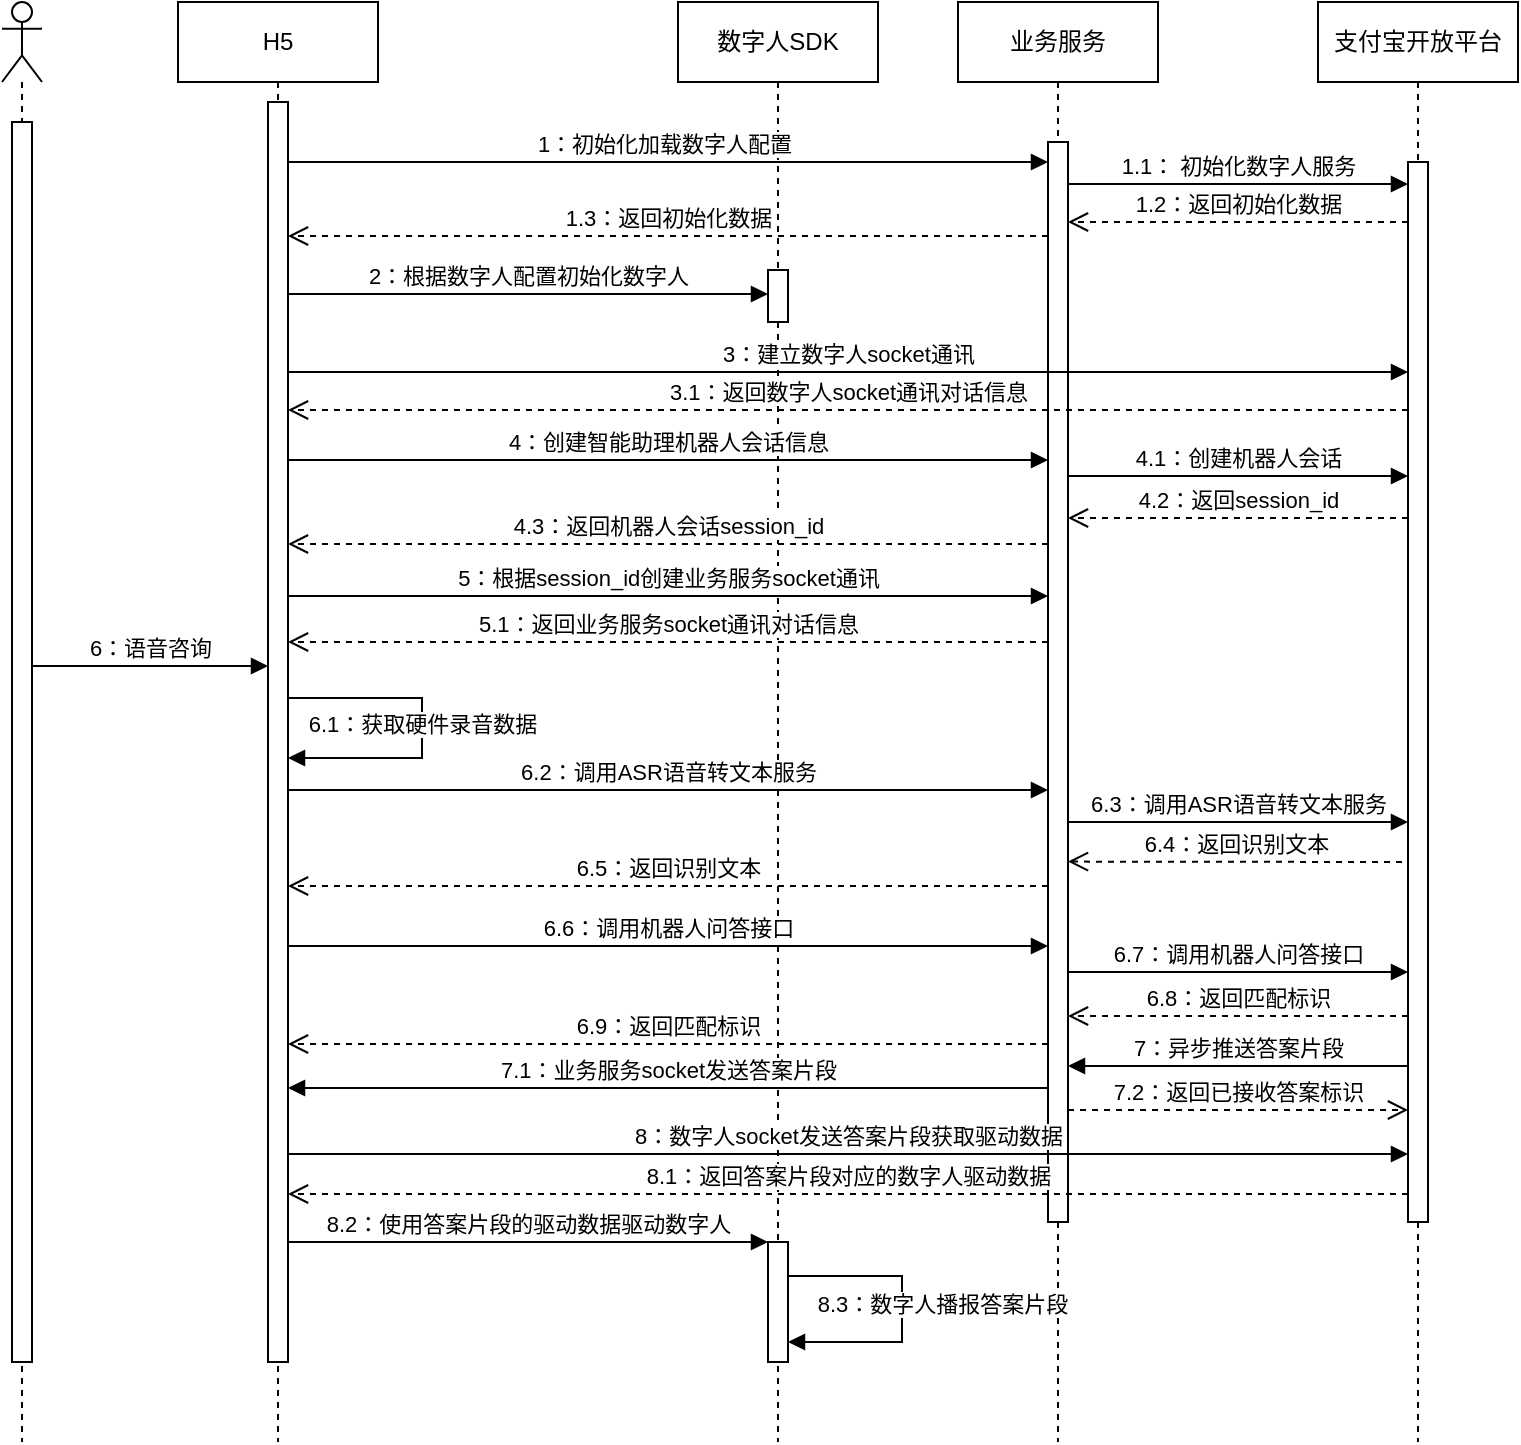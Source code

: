 <mxfile version="25.0.1">
  <diagram name="Page-1" id="2YBvvXClWsGukQMizWep">
    <mxGraphModel dx="1434" dy="746" grid="1" gridSize="10" guides="1" tooltips="1" connect="1" arrows="1" fold="1" page="1" pageScale="1" pageWidth="850" pageHeight="1100" math="0" shadow="0">
      <root>
        <mxCell id="0" />
        <mxCell id="1" parent="0" />
        <mxCell id="aM9ryv3xv72pqoxQDRHE-1" value="数字人SDK" style="shape=umlLifeline;perimeter=lifelinePerimeter;whiteSpace=wrap;html=1;container=0;dropTarget=0;collapsible=0;recursiveResize=0;outlineConnect=0;portConstraint=eastwest;newEdgeStyle={&quot;edgeStyle&quot;:&quot;elbowEdgeStyle&quot;,&quot;elbow&quot;:&quot;vertical&quot;,&quot;curved&quot;:0,&quot;rounded&quot;:0};" parent="1" vertex="1">
          <mxGeometry x="388" y="40" width="100" height="720" as="geometry" />
        </mxCell>
        <mxCell id="aM9ryv3xv72pqoxQDRHE-4" value="" style="html=1;points=[];perimeter=orthogonalPerimeter;outlineConnect=0;targetShapes=umlLifeline;portConstraint=eastwest;newEdgeStyle={&quot;edgeStyle&quot;:&quot;elbowEdgeStyle&quot;,&quot;elbow&quot;:&quot;vertical&quot;,&quot;curved&quot;:0,&quot;rounded&quot;:0};" parent="aM9ryv3xv72pqoxQDRHE-1" vertex="1">
          <mxGeometry x="45" y="134" width="10" height="26" as="geometry" />
        </mxCell>
        <mxCell id="aM9ryv3xv72pqoxQDRHE-5" value="业务服务" style="shape=umlLifeline;perimeter=lifelinePerimeter;whiteSpace=wrap;html=1;container=0;dropTarget=0;collapsible=0;recursiveResize=0;outlineConnect=0;portConstraint=eastwest;newEdgeStyle={&quot;edgeStyle&quot;:&quot;elbowEdgeStyle&quot;,&quot;elbow&quot;:&quot;vertical&quot;,&quot;curved&quot;:0,&quot;rounded&quot;:0};" parent="1" vertex="1">
          <mxGeometry x="528" y="40" width="100" height="720" as="geometry" />
        </mxCell>
        <mxCell id="aM9ryv3xv72pqoxQDRHE-6" value="" style="html=1;points=[];perimeter=orthogonalPerimeter;outlineConnect=0;targetShapes=umlLifeline;portConstraint=eastwest;newEdgeStyle={&quot;edgeStyle&quot;:&quot;elbowEdgeStyle&quot;,&quot;elbow&quot;:&quot;vertical&quot;,&quot;curved&quot;:0,&quot;rounded&quot;:0};" parent="aM9ryv3xv72pqoxQDRHE-5" vertex="1">
          <mxGeometry x="45" y="70" width="10" height="540" as="geometry" />
        </mxCell>
        <mxCell id="aM9ryv3xv72pqoxQDRHE-7" value="1：初始化加载数字人配置" style="html=1;verticalAlign=bottom;endArrow=block;edgeStyle=elbowEdgeStyle;elbow=vertical;curved=0;rounded=0;" parent="1" source="rcD4D6zJPvwMkZZzgvtl-10" target="aM9ryv3xv72pqoxQDRHE-6" edge="1">
          <mxGeometry relative="1" as="geometry">
            <mxPoint x="328" y="120" as="sourcePoint" />
            <Array as="points">
              <mxPoint x="413" y="120" />
            </Array>
          </mxGeometry>
        </mxCell>
        <mxCell id="rcD4D6zJPvwMkZZzgvtl-2" value="支付宝开放平台" style="shape=umlLifeline;perimeter=lifelinePerimeter;whiteSpace=wrap;html=1;container=0;dropTarget=0;collapsible=0;recursiveResize=0;outlineConnect=0;portConstraint=eastwest;newEdgeStyle={&quot;edgeStyle&quot;:&quot;elbowEdgeStyle&quot;,&quot;elbow&quot;:&quot;vertical&quot;,&quot;curved&quot;:0,&quot;rounded&quot;:0};" parent="1" vertex="1">
          <mxGeometry x="708" y="40" width="100" height="720" as="geometry" />
        </mxCell>
        <mxCell id="rcD4D6zJPvwMkZZzgvtl-3" value="" style="html=1;points=[];perimeter=orthogonalPerimeter;outlineConnect=0;targetShapes=umlLifeline;portConstraint=eastwest;newEdgeStyle={&quot;edgeStyle&quot;:&quot;elbowEdgeStyle&quot;,&quot;elbow&quot;:&quot;vertical&quot;,&quot;curved&quot;:0,&quot;rounded&quot;:0};" parent="rcD4D6zJPvwMkZZzgvtl-2" vertex="1">
          <mxGeometry x="45" y="80" width="10" height="530" as="geometry" />
        </mxCell>
        <mxCell id="rcD4D6zJPvwMkZZzgvtl-10" value="H5" style="shape=umlLifeline;perimeter=lifelinePerimeter;whiteSpace=wrap;html=1;container=0;dropTarget=0;collapsible=0;recursiveResize=0;outlineConnect=0;portConstraint=eastwest;newEdgeStyle={&quot;edgeStyle&quot;:&quot;elbowEdgeStyle&quot;,&quot;elbow&quot;:&quot;vertical&quot;,&quot;curved&quot;:0,&quot;rounded&quot;:0};" parent="1" vertex="1">
          <mxGeometry x="138" y="40" width="100" height="720" as="geometry" />
        </mxCell>
        <mxCell id="rcD4D6zJPvwMkZZzgvtl-13" value="" style="html=1;points=[];perimeter=orthogonalPerimeter;outlineConnect=0;targetShapes=umlLifeline;portConstraint=eastwest;newEdgeStyle={&quot;edgeStyle&quot;:&quot;elbowEdgeStyle&quot;,&quot;elbow&quot;:&quot;vertical&quot;,&quot;curved&quot;:0,&quot;rounded&quot;:0};" parent="rcD4D6zJPvwMkZZzgvtl-10" vertex="1">
          <mxGeometry x="45" y="50" width="10" height="630" as="geometry" />
        </mxCell>
        <mxCell id="rcD4D6zJPvwMkZZzgvtl-39" value="6.1：获取硬件录音数据" style="html=1;verticalAlign=bottom;endArrow=block;curved=0;rounded=0;" parent="rcD4D6zJPvwMkZZzgvtl-10" edge="1">
          <mxGeometry x="0.085" width="80" relative="1" as="geometry">
            <mxPoint x="55" y="348" as="sourcePoint" />
            <mxPoint x="55" y="378" as="targetPoint" />
            <Array as="points">
              <mxPoint x="122" y="348" />
              <mxPoint x="122" y="378" />
            </Array>
            <mxPoint as="offset" />
          </mxGeometry>
        </mxCell>
        <mxCell id="rcD4D6zJPvwMkZZzgvtl-15" value="1.3：返回初始化数据" style="html=1;verticalAlign=bottom;endArrow=open;dashed=1;endSize=8;edgeStyle=elbowEdgeStyle;elbow=vertical;curved=0;rounded=0;" parent="1" source="aM9ryv3xv72pqoxQDRHE-6" target="rcD4D6zJPvwMkZZzgvtl-13" edge="1">
          <mxGeometry relative="1" as="geometry">
            <mxPoint x="203" y="157" as="targetPoint" />
            <Array as="points">
              <mxPoint x="423" y="157" />
            </Array>
            <mxPoint x="483" y="157" as="sourcePoint" />
          </mxGeometry>
        </mxCell>
        <mxCell id="rcD4D6zJPvwMkZZzgvtl-18" value="1.2：返回初始化数据" style="html=1;verticalAlign=bottom;endArrow=open;dashed=1;endSize=8;edgeStyle=elbowEdgeStyle;elbow=vertical;curved=0;rounded=0;" parent="1" target="aM9ryv3xv72pqoxQDRHE-6" edge="1">
          <mxGeometry relative="1" as="geometry">
            <mxPoint x="618" y="150" as="targetPoint" />
            <Array as="points">
              <mxPoint x="693" y="150" />
            </Array>
            <mxPoint x="753" y="150" as="sourcePoint" />
          </mxGeometry>
        </mxCell>
        <mxCell id="rcD4D6zJPvwMkZZzgvtl-23" value="3.1：返回数字人socket通讯对话信息" style="html=1;verticalAlign=bottom;endArrow=open;dashed=1;endSize=8;curved=0;rounded=0;" parent="1" edge="1">
          <mxGeometry relative="1" as="geometry">
            <mxPoint x="753" y="244" as="sourcePoint" />
            <mxPoint x="193" y="244" as="targetPoint" />
          </mxGeometry>
        </mxCell>
        <mxCell id="rcD4D6zJPvwMkZZzgvtl-25" value="2：根据数字人配置初始化数字人" style="html=1;verticalAlign=bottom;endArrow=block;curved=0;rounded=0;" parent="1" edge="1">
          <mxGeometry width="80" relative="1" as="geometry">
            <mxPoint x="193" y="186" as="sourcePoint" />
            <mxPoint x="433" y="186" as="targetPoint" />
          </mxGeometry>
        </mxCell>
        <mxCell id="rcD4D6zJPvwMkZZzgvtl-26" value="1.1： 初始化数字人服务" style="html=1;verticalAlign=bottom;endArrow=block;curved=0;rounded=0;" parent="1" edge="1">
          <mxGeometry width="80" relative="1" as="geometry">
            <mxPoint x="583" y="131" as="sourcePoint" />
            <mxPoint x="753" y="131" as="targetPoint" />
          </mxGeometry>
        </mxCell>
        <mxCell id="rcD4D6zJPvwMkZZzgvtl-27" value="3：建立数字人socket通讯" style="html=1;verticalAlign=bottom;endArrow=block;curved=0;rounded=0;" parent="1" edge="1">
          <mxGeometry width="80" relative="1" as="geometry">
            <mxPoint x="193" y="225" as="sourcePoint" />
            <mxPoint x="753" y="225" as="targetPoint" />
          </mxGeometry>
        </mxCell>
        <mxCell id="rcD4D6zJPvwMkZZzgvtl-28" value="4：创建智能助理机器人会话信息" style="html=1;verticalAlign=bottom;endArrow=block;curved=0;rounded=0;" parent="1" edge="1">
          <mxGeometry width="80" relative="1" as="geometry">
            <mxPoint x="193" y="269" as="sourcePoint" />
            <mxPoint x="573" y="269" as="targetPoint" />
          </mxGeometry>
        </mxCell>
        <mxCell id="rcD4D6zJPvwMkZZzgvtl-29" value="4.3：返回机器人会话session_id" style="html=1;verticalAlign=bottom;endArrow=open;dashed=1;endSize=8;curved=0;rounded=0;" parent="1" edge="1">
          <mxGeometry relative="1" as="geometry">
            <mxPoint x="573" y="311" as="sourcePoint" />
            <mxPoint x="193" y="311" as="targetPoint" />
          </mxGeometry>
        </mxCell>
        <mxCell id="rcD4D6zJPvwMkZZzgvtl-30" value="5：根据session_id创建业务服务socket通讯" style="html=1;verticalAlign=bottom;endArrow=block;curved=0;rounded=0;" parent="1" edge="1">
          <mxGeometry width="80" relative="1" as="geometry">
            <mxPoint x="193" y="337" as="sourcePoint" />
            <mxPoint x="573" y="337" as="targetPoint" />
          </mxGeometry>
        </mxCell>
        <mxCell id="rcD4D6zJPvwMkZZzgvtl-31" value="5.1：返回业务服务socket通讯对话信息" style="html=1;verticalAlign=bottom;endArrow=open;dashed=1;endSize=8;curved=0;rounded=0;" parent="1" edge="1">
          <mxGeometry relative="1" as="geometry">
            <mxPoint x="573" y="360" as="sourcePoint" />
            <mxPoint x="193" y="360" as="targetPoint" />
          </mxGeometry>
        </mxCell>
        <mxCell id="rcD4D6zJPvwMkZZzgvtl-34" value="" style="shape=umlLifeline;perimeter=lifelinePerimeter;whiteSpace=wrap;html=1;container=1;dropTarget=0;collapsible=0;recursiveResize=0;outlineConnect=0;portConstraint=eastwest;newEdgeStyle={&quot;curved&quot;:0,&quot;rounded&quot;:0};participant=umlActor;" parent="1" vertex="1">
          <mxGeometry x="50" y="40" width="20" height="720" as="geometry" />
        </mxCell>
        <mxCell id="rcD4D6zJPvwMkZZzgvtl-37" value="" style="html=1;points=[[0,0,0,0,5],[0,1,0,0,-5],[1,0,0,0,5],[1,1,0,0,-5]];perimeter=orthogonalPerimeter;outlineConnect=0;targetShapes=umlLifeline;portConstraint=eastwest;newEdgeStyle={&quot;curved&quot;:0,&quot;rounded&quot;:0};" parent="rcD4D6zJPvwMkZZzgvtl-34" vertex="1">
          <mxGeometry x="5" y="60" width="10" height="620" as="geometry" />
        </mxCell>
        <mxCell id="rcD4D6zJPvwMkZZzgvtl-38" value="6：语音咨询" style="html=1;verticalAlign=bottom;endArrow=block;curved=0;rounded=0;" parent="1" edge="1">
          <mxGeometry width="80" relative="1" as="geometry">
            <mxPoint x="65" y="372" as="sourcePoint" />
            <mxPoint x="183" y="372" as="targetPoint" />
          </mxGeometry>
        </mxCell>
        <mxCell id="rcD4D6zJPvwMkZZzgvtl-40" value="4.1：创建机器人会话" style="html=1;verticalAlign=bottom;endArrow=block;curved=0;rounded=0;" parent="1" source="aM9ryv3xv72pqoxQDRHE-6" edge="1">
          <mxGeometry width="80" relative="1" as="geometry">
            <mxPoint x="600" y="277" as="sourcePoint" />
            <mxPoint x="753" y="277" as="targetPoint" />
          </mxGeometry>
        </mxCell>
        <mxCell id="rcD4D6zJPvwMkZZzgvtl-41" value="4.2：返回session_id" style="html=1;verticalAlign=bottom;endArrow=open;dashed=1;endSize=8;curved=0;rounded=0;" parent="1" source="rcD4D6zJPvwMkZZzgvtl-3" edge="1">
          <mxGeometry relative="1" as="geometry">
            <mxPoint x="757.5" y="298" as="sourcePoint" />
            <mxPoint x="583" y="298" as="targetPoint" />
          </mxGeometry>
        </mxCell>
        <mxCell id="rcD4D6zJPvwMkZZzgvtl-42" value="6.2：调用ASR语音转文本服务" style="html=1;verticalAlign=bottom;endArrow=block;curved=0;rounded=0;" parent="1" edge="1">
          <mxGeometry width="80" relative="1" as="geometry">
            <mxPoint x="193" y="434" as="sourcePoint" />
            <mxPoint x="573" y="434" as="targetPoint" />
          </mxGeometry>
        </mxCell>
        <mxCell id="rcD4D6zJPvwMkZZzgvtl-43" value="6.3：调用ASR语音转文本服务" style="html=1;verticalAlign=bottom;endArrow=block;curved=0;rounded=0;" parent="1" edge="1">
          <mxGeometry width="80" relative="1" as="geometry">
            <mxPoint x="583" y="450" as="sourcePoint" />
            <mxPoint x="753" y="450" as="targetPoint" />
          </mxGeometry>
        </mxCell>
        <mxCell id="rcD4D6zJPvwMkZZzgvtl-44" value="6.4：返回识别文本" style="html=1;verticalAlign=bottom;endArrow=open;dashed=1;endSize=8;curved=0;rounded=0;" parent="1" edge="1">
          <mxGeometry relative="1" as="geometry">
            <mxPoint x="750" y="470" as="sourcePoint" />
            <mxPoint x="583" y="469.8" as="targetPoint" />
          </mxGeometry>
        </mxCell>
        <mxCell id="rcD4D6zJPvwMkZZzgvtl-45" value="6.5：返回识别文本" style="html=1;verticalAlign=bottom;endArrow=open;dashed=1;endSize=8;curved=0;rounded=0;" parent="1" edge="1">
          <mxGeometry relative="1" as="geometry">
            <mxPoint x="573" y="482" as="sourcePoint" />
            <mxPoint x="193" y="482" as="targetPoint" />
          </mxGeometry>
        </mxCell>
        <mxCell id="rcD4D6zJPvwMkZZzgvtl-46" value="6.6：调用机器人问答接口" style="html=1;verticalAlign=bottom;endArrow=block;curved=0;rounded=0;" parent="1" edge="1">
          <mxGeometry width="80" relative="1" as="geometry">
            <mxPoint x="193" y="512" as="sourcePoint" />
            <mxPoint x="573" y="512" as="targetPoint" />
          </mxGeometry>
        </mxCell>
        <mxCell id="rcD4D6zJPvwMkZZzgvtl-47" value="6.7：调用机器人问答接口" style="html=1;verticalAlign=bottom;endArrow=block;curved=0;rounded=0;" parent="1" target="rcD4D6zJPvwMkZZzgvtl-3" edge="1">
          <mxGeometry width="80" relative="1" as="geometry">
            <mxPoint x="583" y="525" as="sourcePoint" />
            <mxPoint x="757.5" y="525" as="targetPoint" />
          </mxGeometry>
        </mxCell>
        <mxCell id="rcD4D6zJPvwMkZZzgvtl-48" value="6.9：返回匹配标识" style="html=1;verticalAlign=bottom;endArrow=open;dashed=1;endSize=8;curved=0;rounded=0;" parent="1" target="rcD4D6zJPvwMkZZzgvtl-13" edge="1">
          <mxGeometry relative="1" as="geometry">
            <mxPoint x="573" y="561" as="sourcePoint" />
            <mxPoint x="193" y="561" as="targetPoint" />
          </mxGeometry>
        </mxCell>
        <mxCell id="rcD4D6zJPvwMkZZzgvtl-49" value="6.8：返回匹配标识" style="html=1;verticalAlign=bottom;endArrow=open;dashed=1;endSize=8;curved=0;rounded=0;" parent="1" edge="1">
          <mxGeometry relative="1" as="geometry">
            <mxPoint x="753" y="547" as="sourcePoint" />
            <mxPoint x="583" y="547" as="targetPoint" />
          </mxGeometry>
        </mxCell>
        <mxCell id="rcD4D6zJPvwMkZZzgvtl-51" value="7：异步推送答案片段" style="html=1;verticalAlign=bottom;endArrow=block;curved=0;rounded=0;" parent="1" edge="1">
          <mxGeometry width="80" relative="1" as="geometry">
            <mxPoint x="753" y="572" as="sourcePoint" />
            <mxPoint x="583" y="572" as="targetPoint" />
            <Array as="points" />
          </mxGeometry>
        </mxCell>
        <mxCell id="rcD4D6zJPvwMkZZzgvtl-52" value="7.1：业务服务socket发送答案片段" style="html=1;verticalAlign=bottom;endArrow=block;curved=0;rounded=0;" parent="1" target="rcD4D6zJPvwMkZZzgvtl-13" edge="1">
          <mxGeometry width="80" relative="1" as="geometry">
            <mxPoint x="573" y="583" as="sourcePoint" />
            <mxPoint x="187.324" y="583" as="targetPoint" />
          </mxGeometry>
        </mxCell>
        <mxCell id="rcD4D6zJPvwMkZZzgvtl-53" value="7.2：返回已接收答案标识" style="html=1;verticalAlign=bottom;endArrow=open;dashed=1;endSize=8;curved=0;rounded=0;" parent="1" edge="1">
          <mxGeometry relative="1" as="geometry">
            <mxPoint x="583" y="594" as="sourcePoint" />
            <mxPoint x="753" y="594" as="targetPoint" />
          </mxGeometry>
        </mxCell>
        <mxCell id="rcD4D6zJPvwMkZZzgvtl-55" value="8：数字人socket发送答案片段获取驱动数据" style="html=1;verticalAlign=bottom;endArrow=block;curved=0;rounded=0;" parent="1" edge="1">
          <mxGeometry width="80" relative="1" as="geometry">
            <mxPoint x="193" y="616" as="sourcePoint" />
            <mxPoint x="753" y="616" as="targetPoint" />
          </mxGeometry>
        </mxCell>
        <mxCell id="rcD4D6zJPvwMkZZzgvtl-56" value="8.1：返回答案片段对应的数字人驱动数据" style="html=1;verticalAlign=bottom;endArrow=open;dashed=1;endSize=8;curved=0;rounded=0;" parent="1" edge="1">
          <mxGeometry relative="1" as="geometry">
            <mxPoint x="753" y="636" as="sourcePoint" />
            <mxPoint x="193" y="636" as="targetPoint" />
          </mxGeometry>
        </mxCell>
        <mxCell id="rcD4D6zJPvwMkZZzgvtl-57" value="" style="html=1;points=[[0,0,0,0,5],[0,1,0,0,-5],[1,0,0,0,5],[1,1,0,0,-5]];perimeter=orthogonalPerimeter;outlineConnect=0;targetShapes=umlLifeline;portConstraint=eastwest;newEdgeStyle={&quot;curved&quot;:0,&quot;rounded&quot;:0};" parent="1" vertex="1">
          <mxGeometry x="433" y="660" width="10" height="60" as="geometry" />
        </mxCell>
        <mxCell id="rcD4D6zJPvwMkZZzgvtl-58" value="8.2：使用答案片段的驱动数据驱动数字人" style="html=1;verticalAlign=bottom;endArrow=block;curved=0;rounded=0;" parent="1" source="rcD4D6zJPvwMkZZzgvtl-13" target="rcD4D6zJPvwMkZZzgvtl-57" edge="1">
          <mxGeometry width="80" relative="1" as="geometry">
            <mxPoint x="200" y="580" as="sourcePoint" />
            <mxPoint x="480" y="560" as="targetPoint" />
          </mxGeometry>
        </mxCell>
        <mxCell id="rcD4D6zJPvwMkZZzgvtl-62" value="8.3：数字人播报答案片段" style="html=1;verticalAlign=bottom;endArrow=block;curved=0;rounded=0;" parent="1" target="rcD4D6zJPvwMkZZzgvtl-57" edge="1">
          <mxGeometry x="0.088" y="20" width="80" relative="1" as="geometry">
            <mxPoint x="443" y="677" as="sourcePoint" />
            <mxPoint x="500" y="750" as="targetPoint" />
            <Array as="points">
              <mxPoint x="500" y="677" />
              <mxPoint x="500" y="690" />
              <mxPoint x="500" y="710" />
            </Array>
            <mxPoint as="offset" />
          </mxGeometry>
        </mxCell>
      </root>
    </mxGraphModel>
  </diagram>
</mxfile>
